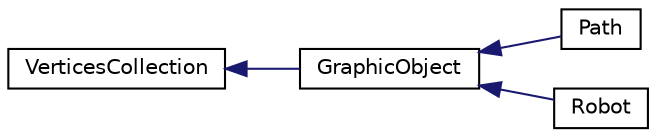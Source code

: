 digraph "Graphical Class Hierarchy"
{
  edge [fontname="Helvetica",fontsize="10",labelfontname="Helvetica",labelfontsize="10"];
  node [fontname="Helvetica",fontsize="10",shape=record];
  rankdir="LR";
  Node0 [label="VerticesCollection",height=0.2,width=0.4,color="black", fillcolor="white", style="filled",URL="$classVerticesCollection.html"];
  Node0 -> Node1 [dir="back",color="midnightblue",fontsize="10",style="solid",fontname="Helvetica"];
  Node1 [label="GraphicObject",height=0.2,width=0.4,color="black", fillcolor="white", style="filled",URL="$classGraphicObject.html"];
  Node1 -> Node2 [dir="back",color="midnightblue",fontsize="10",style="solid",fontname="Helvetica"];
  Node2 [label="Path",height=0.2,width=0.4,color="black", fillcolor="white", style="filled",URL="$classPath.html"];
  Node1 -> Node3 [dir="back",color="midnightblue",fontsize="10",style="solid",fontname="Helvetica"];
  Node3 [label="Robot",height=0.2,width=0.4,color="black", fillcolor="white", style="filled",URL="$classRobot.html"];
}

